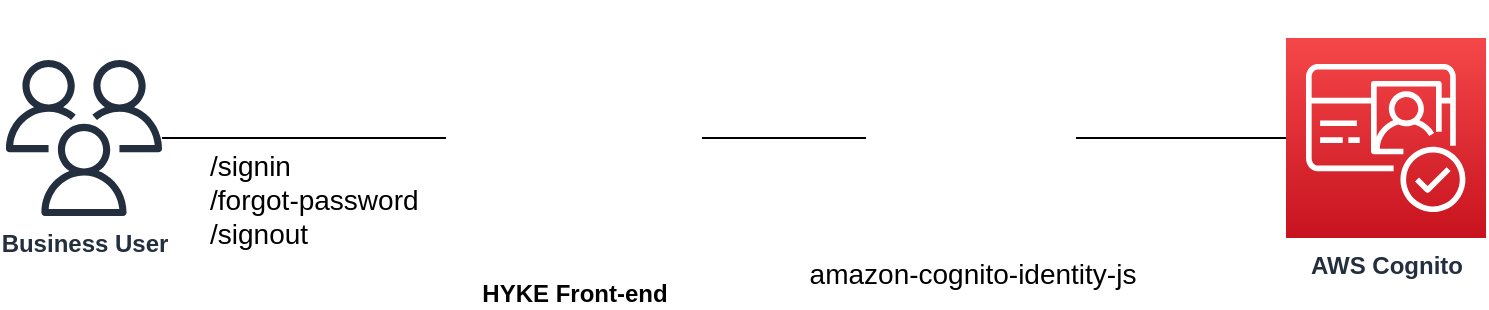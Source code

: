 <mxfile version="15.6.3" type="github" pages="3">
  <diagram id="Wdvu2xUOF4kaD3dNQZho" name="Overview">
    <mxGraphModel dx="1422" dy="754" grid="1" gridSize="10" guides="1" tooltips="1" connect="1" arrows="1" fold="1" page="1" pageScale="1" pageWidth="850" pageHeight="1100" math="0" shadow="0">
      <root>
        <mxCell id="ZxhcZnh28SaxuGn8HQxv-0" />
        <mxCell id="ZxhcZnh28SaxuGn8HQxv-1" parent="ZxhcZnh28SaxuGn8HQxv-0" />
        <mxCell id="ZxhcZnh28SaxuGn8HQxv-5" style="edgeStyle=orthogonalEdgeStyle;rounded=0;orthogonalLoop=1;jettySize=auto;html=1;fontSize=12;startArrow=none;startFill=0;endArrow=none;endFill=0;" parent="ZxhcZnh28SaxuGn8HQxv-1" source="ZxhcZnh28SaxuGn8HQxv-2" target="ZxhcZnh28SaxuGn8HQxv-3" edge="1">
          <mxGeometry relative="1" as="geometry" />
        </mxCell>
        <mxCell id="ZxhcZnh28SaxuGn8HQxv-7" value="&lt;font style=&quot;font-size: 14px&quot;&gt;/signin&lt;br&gt;/forgot-password&lt;br&gt;/signout&lt;br&gt;&lt;/font&gt;" style="edgeLabel;html=1;align=left;verticalAlign=middle;resizable=0;points=[];fontSize=12;" parent="ZxhcZnh28SaxuGn8HQxv-5" vertex="1" connectable="0">
          <mxGeometry x="-0.197" y="2" relative="1" as="geometry">
            <mxPoint x="-35" y="33" as="offset" />
          </mxGeometry>
        </mxCell>
        <mxCell id="ZxhcZnh28SaxuGn8HQxv-2" value="&lt;b&gt;Business User&lt;/b&gt;" style="sketch=0;outlineConnect=0;fontColor=#232F3E;gradientColor=none;fillColor=#232F3E;strokeColor=none;dashed=0;verticalLabelPosition=bottom;verticalAlign=top;align=center;html=1;fontSize=12;fontStyle=0;aspect=fixed;pointerEvents=1;shape=mxgraph.aws4.users;" parent="ZxhcZnh28SaxuGn8HQxv-1" vertex="1">
          <mxGeometry x="50" y="180" width="78" height="78" as="geometry" />
        </mxCell>
        <mxCell id="ZxhcZnh28SaxuGn8HQxv-9" style="edgeStyle=orthogonalEdgeStyle;rounded=0;orthogonalLoop=1;jettySize=auto;html=1;fontSize=14;startArrow=none;startFill=0;endArrow=none;endFill=0;" parent="ZxhcZnh28SaxuGn8HQxv-1" source="ZxhcZnh28SaxuGn8HQxv-3" target="ZxhcZnh28SaxuGn8HQxv-8" edge="1">
          <mxGeometry relative="1" as="geometry" />
        </mxCell>
        <mxCell id="ZxhcZnh28SaxuGn8HQxv-3" value="&lt;b&gt;HYKE Front-end&lt;/b&gt;" style="shape=image;html=1;verticalAlign=top;verticalLabelPosition=bottom;labelBackgroundColor=#ffffff;imageAspect=0;aspect=fixed;image=https://cdn4.iconfinder.com/data/icons/logos-3/600/React.js_logo-128.png;fontSize=12;" parent="ZxhcZnh28SaxuGn8HQxv-1" vertex="1">
          <mxGeometry x="270" y="155" width="128" height="128" as="geometry" />
        </mxCell>
        <mxCell id="ZxhcZnh28SaxuGn8HQxv-4" value="&lt;b&gt;AWS Cognito&lt;/b&gt;" style="sketch=0;points=[[0,0,0],[0.25,0,0],[0.5,0,0],[0.75,0,0],[1,0,0],[0,1,0],[0.25,1,0],[0.5,1,0],[0.75,1,0],[1,1,0],[0,0.25,0],[0,0.5,0],[0,0.75,0],[1,0.25,0],[1,0.5,0],[1,0.75,0]];outlineConnect=0;fontColor=#232F3E;gradientColor=#F54749;gradientDirection=north;fillColor=#C7131F;strokeColor=#ffffff;dashed=0;verticalLabelPosition=bottom;verticalAlign=top;align=center;html=1;fontSize=12;fontStyle=0;aspect=fixed;shape=mxgraph.aws4.resourceIcon;resIcon=mxgraph.aws4.cognito;" parent="ZxhcZnh28SaxuGn8HQxv-1" vertex="1">
          <mxGeometry x="690" y="169" width="100" height="100" as="geometry" />
        </mxCell>
        <mxCell id="ZxhcZnh28SaxuGn8HQxv-10" style="edgeStyle=orthogonalEdgeStyle;rounded=0;orthogonalLoop=1;jettySize=auto;html=1;fontSize=14;startArrow=none;startFill=0;endArrow=none;endFill=0;" parent="ZxhcZnh28SaxuGn8HQxv-1" source="ZxhcZnh28SaxuGn8HQxv-8" target="ZxhcZnh28SaxuGn8HQxv-4" edge="1">
          <mxGeometry relative="1" as="geometry" />
        </mxCell>
        <mxCell id="ZxhcZnh28SaxuGn8HQxv-8" value="amazon-cognito-identity-js" style="shape=image;html=1;verticalAlign=top;verticalLabelPosition=bottom;labelBackgroundColor=#ffffff;imageAspect=0;aspect=fixed;image=https://cdn4.iconfinder.com/data/icons/logos-and-brands/512/187_Js_logo_logos-128.png;fontSize=14;" parent="ZxhcZnh28SaxuGn8HQxv-1" vertex="1">
          <mxGeometry x="480" y="166.5" width="105" height="105" as="geometry" />
        </mxCell>
        <mxCell id="ZxhcZnh28SaxuGn8HQxv-11" value="" style="shape=image;html=1;verticalAlign=top;verticalLabelPosition=bottom;labelBackgroundColor=#ffffff;imageAspect=0;aspect=fixed;image=https://cdn2.iconfinder.com/data/icons/integers/60/number-one-128.png;fontSize=14;" parent="ZxhcZnh28SaxuGn8HQxv-1" vertex="1">
          <mxGeometry x="170" y="155" width="40" height="40" as="geometry" />
        </mxCell>
        <mxCell id="ZxhcZnh28SaxuGn8HQxv-12" value="" style="shape=image;html=1;verticalAlign=top;verticalLabelPosition=bottom;labelBackgroundColor=#ffffff;imageAspect=0;aspect=fixed;image=https://cdn2.iconfinder.com/data/icons/integers/60/number-two-128.png;fontSize=14;" parent="ZxhcZnh28SaxuGn8HQxv-1" vertex="1">
          <mxGeometry x="410" y="154" width="41" height="41" as="geometry" />
        </mxCell>
        <mxCell id="ZxhcZnh28SaxuGn8HQxv-13" value="" style="shape=image;html=1;verticalAlign=top;verticalLabelPosition=bottom;labelBackgroundColor=#ffffff;imageAspect=0;aspect=fixed;image=https://cdn2.iconfinder.com/data/icons/integers/60/number-three-128.png;fontSize=14;" parent="ZxhcZnh28SaxuGn8HQxv-1" vertex="1">
          <mxGeometry x="610" y="150" width="44" height="44" as="geometry" />
        </mxCell>
      </root>
    </mxGraphModel>
  </diagram>
  <diagram name="Login" id="74e2e168-ea6b-b213-b513-2b3c1d86103e">
    <mxGraphModel dx="1422" dy="1604" grid="1" gridSize="10" guides="1" tooltips="1" connect="1" arrows="1" fold="1" page="1" pageScale="1" pageWidth="1100" pageHeight="850" background="none" math="0" shadow="0">
      <root>
        <mxCell id="0" />
        <mxCell id="1" parent="0" />
        <mxCell id="s04tFwtaQNEnBb-Ma6FZ-3" style="edgeStyle=orthogonalEdgeStyle;rounded=0;orthogonalLoop=1;jettySize=auto;html=1;" parent="1" source="s04tFwtaQNEnBb-Ma6FZ-1" target="s04tFwtaQNEnBb-Ma6FZ-2" edge="1">
          <mxGeometry relative="1" as="geometry" />
        </mxCell>
        <mxCell id="D3JZG9S5xgHQ85B02sTl-6" value="1. Fill information and Submit" style="edgeLabel;html=1;align=center;verticalAlign=middle;resizable=0;points=[];fontSize=12;" parent="s04tFwtaQNEnBb-Ma6FZ-3" vertex="1" connectable="0">
          <mxGeometry x="0.217" y="1" relative="1" as="geometry">
            <mxPoint x="-15" y="-21" as="offset" />
          </mxGeometry>
        </mxCell>
        <mxCell id="s04tFwtaQNEnBb-Ma6FZ-1" value="&lt;b&gt;HYKE Frontend&lt;/b&gt;" style="outlineConnect=0;dashed=0;verticalLabelPosition=bottom;verticalAlign=top;align=center;html=1;shape=mxgraph.aws3.management_console;fillColor=#D2D3D3;gradientColor=none;" parent="1" vertex="1">
          <mxGeometry x="110" y="180.25" width="63" height="63" as="geometry" />
        </mxCell>
        <mxCell id="s04tFwtaQNEnBb-Ma6FZ-7" style="edgeStyle=orthogonalEdgeStyle;rounded=0;orthogonalLoop=1;jettySize=auto;html=1;fontSize=14;" parent="1" source="s04tFwtaQNEnBb-Ma6FZ-2" target="s04tFwtaQNEnBb-Ma6FZ-6" edge="1">
          <mxGeometry relative="1" as="geometry" />
        </mxCell>
        <mxCell id="D3JZG9S5xgHQ85B02sTl-22" value="2. signIn()" style="edgeLabel;html=1;align=center;verticalAlign=middle;resizable=0;points=[];fontSize=12;" parent="s04tFwtaQNEnBb-Ma6FZ-7" vertex="1" connectable="0">
          <mxGeometry x="0.303" y="2" relative="1" as="geometry">
            <mxPoint x="-24" y="-19" as="offset" />
          </mxGeometry>
        </mxCell>
        <mxCell id="D3JZG9S5xgHQ85B02sTl-11" style="edgeStyle=orthogonalEdgeStyle;rounded=0;orthogonalLoop=1;jettySize=auto;html=1;fontSize=12;endArrow=classic;endFill=1;" parent="1" edge="1">
          <mxGeometry relative="1" as="geometry">
            <mxPoint x="422" y="280" as="sourcePoint" />
            <mxPoint x="422" y="347" as="targetPoint" />
            <Array as="points">
              <mxPoint x="422" y="310" />
              <mxPoint x="422" y="310" />
            </Array>
          </mxGeometry>
        </mxCell>
        <mxCell id="D3JZG9S5xgHQ85B02sTl-23" value="5a. Show change &lt;br&gt;password form" style="edgeLabel;html=1;align=center;verticalAlign=middle;resizable=0;points=[];fontSize=12;" parent="D3JZG9S5xgHQ85B02sTl-11" vertex="1" connectable="0">
          <mxGeometry x="-0.177" y="-2" relative="1" as="geometry">
            <mxPoint x="-57" y="20" as="offset" />
          </mxGeometry>
        </mxCell>
        <mxCell id="D3JZG9S5xgHQ85B02sTl-20" style="edgeStyle=orthogonalEdgeStyle;rounded=0;orthogonalLoop=1;jettySize=auto;html=1;fontSize=12;endArrow=classic;endFill=1;" parent="1" source="s04tFwtaQNEnBb-Ma6FZ-2" target="s04tFwtaQNEnBb-Ma6FZ-1" edge="1">
          <mxGeometry relative="1" as="geometry">
            <Array as="points">
              <mxPoint x="310" y="230" />
              <mxPoint x="310" y="230" />
            </Array>
          </mxGeometry>
        </mxCell>
        <mxCell id="D3JZG9S5xgHQ85B02sTl-21" value="6. Route to /dashboard&lt;br&gt;11a. Route to /dashboard" style="edgeLabel;html=1;align=center;verticalAlign=middle;resizable=0;points=[];fontSize=12;" parent="D3JZG9S5xgHQ85B02sTl-20" vertex="1" connectable="0">
          <mxGeometry x="0.317" y="3" relative="1" as="geometry">
            <mxPoint x="30" y="18" as="offset" />
          </mxGeometry>
        </mxCell>
        <mxCell id="D3JZG9S5xgHQ85B02sTl-32" style="edgeStyle=orthogonalEdgeStyle;rounded=0;orthogonalLoop=1;jettySize=auto;html=1;fontSize=12;endArrow=classic;endFill=1;startArrow=classic;startFill=1;" parent="1" edge="1">
          <mxGeometry relative="1" as="geometry">
            <mxPoint x="468.5" y="243" as="sourcePoint" />
            <mxPoint x="720" y="243" as="targetPoint" />
            <Array as="points">
              <mxPoint x="630" y="243" />
              <mxPoint x="630" y="243" />
            </Array>
          </mxGeometry>
        </mxCell>
        <mxCell id="D3JZG9S5xgHQ85B02sTl-33" value="&lt;div style=&quot;text-align: left&quot;&gt;&lt;span&gt;7a. changeTemporaryPassword()&lt;/span&gt;&lt;/div&gt;&lt;div style=&quot;text-align: left&quot;&gt;&lt;span&gt;10a. Success&lt;/span&gt;&lt;/div&gt;" style="edgeLabel;html=1;align=center;verticalAlign=middle;resizable=0;points=[];fontSize=12;" parent="D3JZG9S5xgHQ85B02sTl-32" vertex="1" connectable="0">
          <mxGeometry x="0.202" relative="1" as="geometry">
            <mxPoint x="-29" y="20" as="offset" />
          </mxGeometry>
        </mxCell>
        <mxCell id="s04tFwtaQNEnBb-Ma6FZ-2" value="&lt;b&gt;SignIn.tsx&lt;/b&gt;" style="shape=image;html=1;verticalAlign=top;verticalLabelPosition=bottom;labelBackgroundColor=#ffffff;imageAspect=0;aspect=fixed;image=https://cdn4.iconfinder.com/data/icons/logos-3/600/React.js_logo-128.png" parent="1" vertex="1">
          <mxGeometry x="390" y="172.25" width="78.5" height="78.5" as="geometry" />
        </mxCell>
        <mxCell id="s04tFwtaQNEnBb-Ma6FZ-10" style="edgeStyle=orthogonalEdgeStyle;rounded=0;orthogonalLoop=1;jettySize=auto;html=1;fontSize=14;endArrow=none;endFill=0;dashed=1;" parent="1" source="s04tFwtaQNEnBb-Ma6FZ-6" target="s04tFwtaQNEnBb-Ma6FZ-9" edge="1">
          <mxGeometry relative="1" as="geometry" />
        </mxCell>
        <mxCell id="D3JZG9S5xgHQ85B02sTl-1" style="edgeStyle=orthogonalEdgeStyle;rounded=0;orthogonalLoop=1;jettySize=auto;html=1;fontSize=12;endArrow=classic;endFill=1;" parent="1" source="s04tFwtaQNEnBb-Ma6FZ-6" target="s04tFwtaQNEnBb-Ma6FZ-8" edge="1">
          <mxGeometry relative="1" as="geometry" />
        </mxCell>
        <mxCell id="D3JZG9S5xgHQ85B02sTl-14" value="3. authenticateUser()" style="edgeLabel;html=1;align=center;verticalAlign=middle;resizable=0;points=[];fontSize=12;" parent="D3JZG9S5xgHQ85B02sTl-1" vertex="1" connectable="0">
          <mxGeometry x="-0.145" y="-4" relative="1" as="geometry">
            <mxPoint x="1" y="-26" as="offset" />
          </mxGeometry>
        </mxCell>
        <mxCell id="D3JZG9S5xgHQ85B02sTl-17" style="edgeStyle=orthogonalEdgeStyle;rounded=0;orthogonalLoop=1;jettySize=auto;html=1;fontSize=12;endArrow=classic;endFill=1;" parent="1" source="s04tFwtaQNEnBb-Ma6FZ-6" target="s04tFwtaQNEnBb-Ma6FZ-2" edge="1">
          <mxGeometry relative="1" as="geometry">
            <Array as="points">
              <mxPoint x="530" y="220" />
              <mxPoint x="530" y="220" />
            </Array>
          </mxGeometry>
        </mxCell>
        <mxCell id="D3JZG9S5xgHQ85B02sTl-19" value="5. Success" style="edgeLabel;html=1;align=center;verticalAlign=middle;resizable=0;points=[];fontSize=12;" parent="D3JZG9S5xgHQ85B02sTl-17" vertex="1" connectable="0">
          <mxGeometry x="0.217" y="-2" relative="1" as="geometry">
            <mxPoint x="10" y="12" as="offset" />
          </mxGeometry>
        </mxCell>
        <mxCell id="D3JZG9S5xgHQ85B02sTl-34" style="edgeStyle=orthogonalEdgeStyle;rounded=0;orthogonalLoop=1;jettySize=auto;html=1;fontSize=12;startArrow=classic;startFill=1;endArrow=classic;endFill=1;" parent="1" edge="1">
          <mxGeometry relative="1" as="geometry">
            <mxPoint x="798.5" y="243" as="sourcePoint" />
            <mxPoint x="1070" y="243" as="targetPoint" />
            <Array as="points">
              <mxPoint x="880" y="243" />
              <mxPoint x="880" y="243" />
            </Array>
          </mxGeometry>
        </mxCell>
        <mxCell id="D3JZG9S5xgHQ85B02sTl-35" value="8a. completeNewPasswordChallenge()&lt;br&gt;9a. Return response" style="edgeLabel;html=1;align=left;verticalAlign=middle;resizable=0;points=[];fontSize=12;" parent="D3JZG9S5xgHQ85B02sTl-34" vertex="1" connectable="0">
          <mxGeometry x="-0.108" y="-1" relative="1" as="geometry">
            <mxPoint x="-79" y="16" as="offset" />
          </mxGeometry>
        </mxCell>
        <mxCell id="s04tFwtaQNEnBb-Ma6FZ-6" value="&lt;b&gt;BusinessLayer&lt;/b&gt;" style="shape=image;html=1;verticalAlign=top;verticalLabelPosition=bottom;labelBackgroundColor=#ffffff;imageAspect=0;aspect=fixed;image=https://cdn4.iconfinder.com/data/icons/logos-3/600/React.js_logo-128.png" parent="1" vertex="1">
          <mxGeometry x="720" y="171.75" width="78.5" height="78.5" as="geometry" />
        </mxCell>
        <mxCell id="D3JZG9S5xgHQ85B02sTl-15" style="edgeStyle=orthogonalEdgeStyle;rounded=0;orthogonalLoop=1;jettySize=auto;html=1;fontSize=12;endArrow=classic;endFill=1;" parent="1" source="s04tFwtaQNEnBb-Ma6FZ-8" target="s04tFwtaQNEnBb-Ma6FZ-6" edge="1">
          <mxGeometry relative="1" as="geometry">
            <Array as="points">
              <mxPoint x="890" y="220" />
              <mxPoint x="890" y="220" />
            </Array>
          </mxGeometry>
        </mxCell>
        <mxCell id="D3JZG9S5xgHQ85B02sTl-16" value="4. Return response" style="edgeLabel;html=1;align=center;verticalAlign=middle;resizable=0;points=[];fontSize=12;" parent="D3JZG9S5xgHQ85B02sTl-15" vertex="1" connectable="0">
          <mxGeometry x="-0.137" y="2" relative="1" as="geometry">
            <mxPoint x="-26" y="7" as="offset" />
          </mxGeometry>
        </mxCell>
        <mxCell id="s04tFwtaQNEnBb-Ma6FZ-8" value="&lt;b&gt;AWS Cognito&lt;/b&gt;" style="sketch=0;points=[[0,0,0],[0.25,0,0],[0.5,0,0],[0.75,0,0],[1,0,0],[0,1,0],[0.25,1,0],[0.5,1,0],[0.75,1,0],[1,1,0],[0,0.25,0],[0,0.5,0],[0,0.75,0],[1,0.25,0],[1,0.5,0],[1,0.75,0]];outlineConnect=0;fontColor=#232F3E;gradientColor=#F54749;gradientDirection=north;fillColor=#C7131F;strokeColor=#ffffff;dashed=0;verticalLabelPosition=bottom;verticalAlign=top;align=center;html=1;fontSize=12;fontStyle=0;aspect=fixed;shape=mxgraph.aws4.resourceIcon;resIcon=mxgraph.aws4.cognito;" parent="1" vertex="1">
          <mxGeometry x="1080" y="172.75" width="78" height="78" as="geometry" />
        </mxCell>
        <mxCell id="s04tFwtaQNEnBb-Ma6FZ-9" value="&lt;font style=&quot;font-size: 12px&quot;&gt;Business Layer contains:&lt;br&gt;- Presenter&lt;br&gt;- Use case&lt;br&gt;- Provider&lt;br&gt;- Repository&lt;br&gt;&lt;/font&gt;" style="rounded=1;whiteSpace=wrap;html=1;fontSize=14;align=left;spacingLeft=10;" parent="1" vertex="1">
          <mxGeometry x="697.34" y="-10" width="123.81" height="100" as="geometry" />
        </mxCell>
        <mxCell id="D3JZG9S5xgHQ85B02sTl-7" style="edgeStyle=orthogonalEdgeStyle;rounded=0;orthogonalLoop=1;jettySize=auto;html=1;entryX=1;entryY=0.25;entryDx=0;entryDy=0;fontSize=12;endArrow=classic;endFill=1;" parent="1" source="s04tFwtaQNEnBb-Ma6FZ-2" target="s04tFwtaQNEnBb-Ma6FZ-2" edge="1">
          <mxGeometry relative="1" as="geometry" />
        </mxCell>
        <mxCell id="D3JZG9S5xgHQ85B02sTl-8" value="1a. Show error&lt;br&gt;5b. Show error from server if have" style="edgeLabel;html=1;align=left;verticalAlign=middle;resizable=0;points=[];fontSize=12;" parent="D3JZG9S5xgHQ85B02sTl-7" vertex="1" connectable="0">
          <mxGeometry x="-0.083" y="-3" relative="1" as="geometry">
            <mxPoint x="-47" y="-25" as="offset" />
          </mxGeometry>
        </mxCell>
        <mxCell id="D3JZG9S5xgHQ85B02sTl-25" style="edgeStyle=orthogonalEdgeStyle;rounded=0;orthogonalLoop=1;jettySize=auto;html=1;fontSize=12;endArrow=none;endFill=0;dashed=1;" parent="1" source="D3JZG9S5xgHQ85B02sTl-10" target="D3JZG9S5xgHQ85B02sTl-24" edge="1">
          <mxGeometry relative="1" as="geometry" />
        </mxCell>
        <mxCell id="D3JZG9S5xgHQ85B02sTl-28" style="edgeStyle=orthogonalEdgeStyle;rounded=0;orthogonalLoop=1;jettySize=auto;html=1;fontSize=12;endArrow=classic;endFill=1;" parent="1" edge="1">
          <mxGeometry relative="1" as="geometry">
            <mxPoint x="431.25" y="347" as="sourcePoint" />
            <mxPoint x="431" y="280" as="targetPoint" />
            <Array as="points">
              <mxPoint x="431" y="310" />
              <mxPoint x="431" y="310" />
            </Array>
          </mxGeometry>
        </mxCell>
        <mxCell id="D3JZG9S5xgHQ85B02sTl-29" value="6a. Input password &lt;br&gt;and Submit" style="edgeLabel;html=1;align=center;verticalAlign=middle;resizable=0;points=[];fontSize=12;" parent="D3JZG9S5xgHQ85B02sTl-28" vertex="1" connectable="0">
          <mxGeometry x="0.195" y="-1" relative="1" as="geometry">
            <mxPoint x="60" y="11" as="offset" />
          </mxGeometry>
        </mxCell>
        <mxCell id="D3JZG9S5xgHQ85B02sTl-10" value="&lt;b&gt;ChangePasswordForm.tsx&lt;/b&gt;" style="shape=image;html=1;verticalAlign=top;verticalLabelPosition=bottom;labelBackgroundColor=#ffffff;imageAspect=0;aspect=fixed;image=https://cdn4.iconfinder.com/data/icons/logos-3/600/React.js_logo-128.png" parent="1" vertex="1">
          <mxGeometry x="390" y="347" width="78.5" height="78.5" as="geometry" />
        </mxCell>
        <mxCell id="D3JZG9S5xgHQ85B02sTl-24" value="&lt;font style=&quot;font-size: 12px&quot;&gt;Dialog will be occurred and user need to change password if it&#39;s the first time user login to HYKE&lt;br&gt;&lt;/font&gt;" style="rounded=1;whiteSpace=wrap;html=1;fontSize=14;align=left;spacingLeft=10;" parent="1" vertex="1">
          <mxGeometry x="550" y="336.25" width="190" height="100" as="geometry" />
        </mxCell>
      </root>
    </mxGraphModel>
  </diagram>
  <diagram id="349SfA4COw2bD0Z5By3u" name="Logout">
    <mxGraphModel dx="1185" dy="628" grid="1" gridSize="10" guides="1" tooltips="1" connect="1" arrows="1" fold="1" page="1" pageScale="1" pageWidth="850" pageHeight="1100" math="0" shadow="0">
      <root>
        <mxCell id="UGmtdCVcY5_NulaSG9Mu-0" />
        <mxCell id="UGmtdCVcY5_NulaSG9Mu-1" parent="UGmtdCVcY5_NulaSG9Mu-0" />
        <mxCell id="dU8ZrkfgRd7bRBDwYYFn-1" style="edgeStyle=orthogonalEdgeStyle;rounded=0;orthogonalLoop=1;jettySize=auto;html=1;" edge="1" parent="UGmtdCVcY5_NulaSG9Mu-1" source="9eIdg5ssBH-pD2Yn9RjO-0" target="IsQ6oS1lqF2vm_F-fmjr-0">
          <mxGeometry relative="1" as="geometry">
            <Array as="points">
              <mxPoint x="260" y="200" />
              <mxPoint x="260" y="200" />
            </Array>
          </mxGeometry>
        </mxCell>
        <mxCell id="dU8ZrkfgRd7bRBDwYYFn-2" value="&lt;font style=&quot;font-size: 14px&quot;&gt;1. Click logout button&lt;/font&gt;" style="edgeLabel;html=1;align=center;verticalAlign=middle;resizable=0;points=[];" vertex="1" connectable="0" parent="dU8ZrkfgRd7bRBDwYYFn-1">
          <mxGeometry x="-0.299" y="3" relative="1" as="geometry">
            <mxPoint x="25" y="-9" as="offset" />
          </mxGeometry>
        </mxCell>
        <mxCell id="dU8ZrkfgRd7bRBDwYYFn-11" style="edgeStyle=orthogonalEdgeStyle;rounded=0;orthogonalLoop=1;jettySize=auto;html=1;fontSize=14;startArrow=none;startFill=0;endArrow=classic;endFill=1;" edge="1" parent="UGmtdCVcY5_NulaSG9Mu-1" target="dU8ZrkfgRd7bRBDwYYFn-10">
          <mxGeometry relative="1" as="geometry">
            <mxPoint x="122" y="270" as="sourcePoint" />
            <Array as="points">
              <mxPoint x="122" y="380" />
            </Array>
          </mxGeometry>
        </mxCell>
        <mxCell id="dU8ZrkfgRd7bRBDwYYFn-12" value="7. Show Login page" style="edgeLabel;html=1;align=center;verticalAlign=middle;resizable=0;points=[];fontSize=14;" vertex="1" connectable="0" parent="dU8ZrkfgRd7bRBDwYYFn-11">
          <mxGeometry x="0.535" y="-3" relative="1" as="geometry">
            <mxPoint x="-16" y="-23" as="offset" />
          </mxGeometry>
        </mxCell>
        <mxCell id="9eIdg5ssBH-pD2Yn9RjO-0" value="&lt;b&gt;HYKE Frontend&lt;/b&gt;" style="outlineConnect=0;dashed=0;verticalLabelPosition=bottom;verticalAlign=top;align=center;html=1;shape=mxgraph.aws3.management_console;fillColor=#D2D3D3;gradientColor=none;" vertex="1" parent="UGmtdCVcY5_NulaSG9Mu-1">
          <mxGeometry x="90" y="180.25" width="63" height="63" as="geometry" />
        </mxCell>
        <mxCell id="XbTiaw92pMSNP7SoR9vt-0" value="&lt;b&gt;AWS Cognito&lt;/b&gt;" style="sketch=0;points=[[0,0,0],[0.25,0,0],[0.5,0,0],[0.75,0,0],[1,0,0],[0,1,0],[0.25,1,0],[0.5,1,0],[0.75,1,0],[1,1,0],[0,0.25,0],[0,0.5,0],[0,0.75,0],[1,0.25,0],[1,0.5,0],[1,0.75,0]];outlineConnect=0;fontColor=#232F3E;gradientColor=#F54749;gradientDirection=north;fillColor=#C7131F;strokeColor=#ffffff;dashed=0;verticalLabelPosition=bottom;verticalAlign=top;align=center;html=1;fontSize=12;fontStyle=0;aspect=fixed;shape=mxgraph.aws4.resourceIcon;resIcon=mxgraph.aws4.cognito;" vertex="1" parent="UGmtdCVcY5_NulaSG9Mu-1">
          <mxGeometry x="830" y="173" width="78" height="78" as="geometry" />
        </mxCell>
        <mxCell id="dU8ZrkfgRd7bRBDwYYFn-3" style="edgeStyle=orthogonalEdgeStyle;rounded=0;orthogonalLoop=1;jettySize=auto;html=1;fontSize=14;startArrow=classic;startFill=1;" edge="1" parent="UGmtdCVcY5_NulaSG9Mu-1" source="IsQ6oS1lqF2vm_F-fmjr-0" target="dU8ZrkfgRd7bRBDwYYFn-0">
          <mxGeometry relative="1" as="geometry" />
        </mxCell>
        <mxCell id="dU8ZrkfgRd7bRBDwYYFn-4" value="&lt;div style=&quot;text-align: left&quot;&gt;&lt;span&gt;2. Call signOut()&lt;/span&gt;&lt;/div&gt;&lt;div style=&quot;text-align: left&quot;&gt;&lt;span&gt;5. Success&lt;/span&gt;&lt;/div&gt;" style="edgeLabel;html=1;align=center;verticalAlign=middle;resizable=0;points=[];fontSize=14;" vertex="1" connectable="0" parent="dU8ZrkfgRd7bRBDwYYFn-3">
          <mxGeometry x="-0.157" y="-2" relative="1" as="geometry">
            <mxPoint x="5" y="-33" as="offset" />
          </mxGeometry>
        </mxCell>
        <mxCell id="dU8ZrkfgRd7bRBDwYYFn-8" style="edgeStyle=orthogonalEdgeStyle;rounded=0;orthogonalLoop=1;jettySize=auto;html=1;fontSize=14;startArrow=none;startFill=0;endArrow=classic;endFill=1;" edge="1" parent="UGmtdCVcY5_NulaSG9Mu-1" source="IsQ6oS1lqF2vm_F-fmjr-0" target="9eIdg5ssBH-pD2Yn9RjO-0">
          <mxGeometry relative="1" as="geometry">
            <Array as="points">
              <mxPoint x="260" y="220" />
              <mxPoint x="260" y="220" />
            </Array>
          </mxGeometry>
        </mxCell>
        <mxCell id="dU8ZrkfgRd7bRBDwYYFn-9" value="6. Route to /signin" style="edgeLabel;html=1;align=center;verticalAlign=middle;resizable=0;points=[];fontSize=14;" vertex="1" connectable="0" parent="dU8ZrkfgRd7bRBDwYYFn-8">
          <mxGeometry x="-0.266" y="-1" relative="1" as="geometry">
            <mxPoint x="-33" y="12" as="offset" />
          </mxGeometry>
        </mxCell>
        <mxCell id="IsQ6oS1lqF2vm_F-fmjr-0" value="&lt;b&gt;SideBar.tsx&lt;br&gt;&lt;/b&gt;" style="shape=image;html=1;verticalAlign=top;verticalLabelPosition=bottom;labelBackgroundColor=#ffffff;imageAspect=0;aspect=fixed;image=https://cdn4.iconfinder.com/data/icons/logos-3/600/React.js_logo-128.png" vertex="1" parent="UGmtdCVcY5_NulaSG9Mu-1">
          <mxGeometry x="330" y="172.5" width="78.5" height="78.5" as="geometry" />
        </mxCell>
        <mxCell id="dU8ZrkfgRd7bRBDwYYFn-5" style="edgeStyle=orthogonalEdgeStyle;rounded=0;orthogonalLoop=1;jettySize=auto;html=1;fontSize=14;startArrow=classic;startFill=1;" edge="1" parent="UGmtdCVcY5_NulaSG9Mu-1" source="dU8ZrkfgRd7bRBDwYYFn-0" target="XbTiaw92pMSNP7SoR9vt-0">
          <mxGeometry relative="1" as="geometry">
            <Array as="points">
              <mxPoint x="740" y="212" />
              <mxPoint x="740" y="212" />
            </Array>
          </mxGeometry>
        </mxCell>
        <mxCell id="dU8ZrkfgRd7bRBDwYYFn-6" value="&lt;div style=&quot;text-align: left&quot;&gt;&lt;span&gt;3. signOut()&lt;/span&gt;&lt;/div&gt;&lt;div style=&quot;text-align: left&quot;&gt;&lt;span&gt;4. Success&lt;/span&gt;&lt;/div&gt;" style="edgeLabel;html=1;align=center;verticalAlign=middle;resizable=0;points=[];fontSize=14;" vertex="1" connectable="0" parent="dU8ZrkfgRd7bRBDwYYFn-5">
          <mxGeometry x="0.207" y="1" relative="1" as="geometry">
            <mxPoint x="-15" y="-31" as="offset" />
          </mxGeometry>
        </mxCell>
        <mxCell id="aUcsZMbS0GVihfZkFUvl-1" style="edgeStyle=orthogonalEdgeStyle;rounded=0;orthogonalLoop=1;jettySize=auto;html=1;fontSize=14;startArrow=none;startFill=0;endArrow=none;endFill=0;dashed=1;" edge="1" parent="UGmtdCVcY5_NulaSG9Mu-1" source="dU8ZrkfgRd7bRBDwYYFn-0" target="aUcsZMbS0GVihfZkFUvl-0">
          <mxGeometry relative="1" as="geometry" />
        </mxCell>
        <mxCell id="dU8ZrkfgRd7bRBDwYYFn-0" value="&lt;b&gt;BusinessLayer&lt;/b&gt;" style="shape=image;html=1;verticalAlign=top;verticalLabelPosition=bottom;labelBackgroundColor=#ffffff;imageAspect=0;aspect=fixed;image=https://cdn4.iconfinder.com/data/icons/logos-3/600/React.js_logo-128.png" vertex="1" parent="UGmtdCVcY5_NulaSG9Mu-1">
          <mxGeometry x="590" y="172.5" width="78.5" height="78.5" as="geometry" />
        </mxCell>
        <mxCell id="dU8ZrkfgRd7bRBDwYYFn-10" value="&lt;b&gt;SideBar.tsx&lt;br&gt;&lt;/b&gt;" style="shape=image;html=1;verticalAlign=top;verticalLabelPosition=bottom;labelBackgroundColor=#ffffff;imageAspect=0;aspect=fixed;image=https://cdn4.iconfinder.com/data/icons/logos-3/600/React.js_logo-128.png" vertex="1" parent="UGmtdCVcY5_NulaSG9Mu-1">
          <mxGeometry x="330" y="330" width="78.5" height="78.5" as="geometry" />
        </mxCell>
        <mxCell id="aUcsZMbS0GVihfZkFUvl-0" value="&lt;font style=&quot;font-size: 12px&quot;&gt;All the information from local storage will be removed. Information include:&lt;br&gt;- Access token&lt;br&gt;- Refresh token, etc&lt;br&gt;&lt;/font&gt;" style="rounded=1;whiteSpace=wrap;html=1;fontSize=14;align=left;spacingLeft=10;" vertex="1" parent="UGmtdCVcY5_NulaSG9Mu-1">
          <mxGeometry x="534.25" y="330" width="190" height="100" as="geometry" />
        </mxCell>
      </root>
    </mxGraphModel>
  </diagram>
</mxfile>
